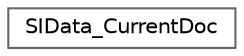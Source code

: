 digraph "Graphical Class Hierarchy"
{
 // INTERACTIVE_SVG=YES
 // LATEX_PDF_SIZE
  bgcolor="transparent";
  edge [fontname=Helvetica,fontsize=10,labelfontname=Helvetica,labelfontsize=10];
  node [fontname=Helvetica,fontsize=10,shape=box,height=0.2,width=0.4];
  rankdir="LR";
  Node0 [label="SIData_CurrentDoc",height=0.2,width=0.4,color="grey40", fillcolor="white", style="filled",URL="$d0/d9d/struct_s_i_data___current_doc.html",tooltip=" "];
}
